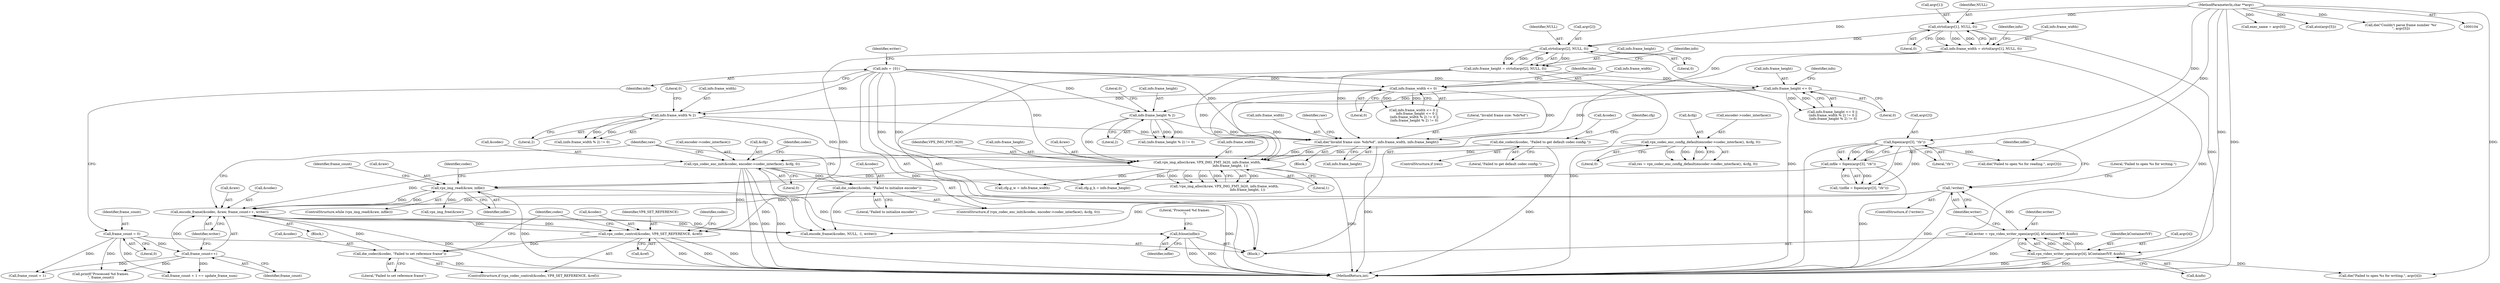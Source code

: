 digraph "0_Android_5a9753fca56f0eeb9f61e342b2fccffc364f9426_23@API" {
"1000430" [label="(Call,fclose(infile))"];
"1000377" [label="(Call,vpx_img_read(&raw, infile))"];
"1000411" [label="(Call,encode_frame(&codec, &raw, frame_count++, writer))"];
"1000401" [label="(Call,vpx_codec_control(&codec, VP8_SET_REFERENCE, &ref))"];
"1000372" [label="(Call,die_codec(&codec, \"Failed to initialize encoder\"))"];
"1000365" [label="(Call,vpx_codec_enc_init(&codec, encoder->codec_interface(), &cfg, 0))"];
"1000288" [label="(Call,die_codec(&codec, \"Failed to get default codec config.\"))"];
"1000281" [label="(Call,vpx_codec_enc_config_default(encoder->codec_interface(), &cfg, 0))"];
"1000407" [label="(Call,die_codec(&codec, \"Failed to set reference frame\"))"];
"1000416" [label="(Call,frame_count++)"];
"1000119" [label="(Call,frame_count = 0)"];
"1000343" [label="(Call,!writer)"];
"1000333" [label="(Call,writer = vpx_video_writer_open(argv[4], kContainerIVF, &info))"];
"1000335" [label="(Call,vpx_video_writer_open(argv[4], kContainerIVF, &info))"];
"1000106" [label="(MethodParameterIn,char **argv)"];
"1000261" [label="(Call,vpx_img_alloc(&raw, VPX_IMG_FMT_I420, info.frame_width,\n                                             info.frame_height, 1))"];
"1000125" [label="(Call,info = {0})"];
"1000224" [label="(Call,info.frame_width <= 0)"];
"1000188" [label="(Call,info.frame_width = strtol(argv[1], NULL, 0))"];
"1000192" [label="(Call,strtol(argv[1], NULL, 0))"];
"1000251" [label="(Call,die(\"Invalid frame size: %dx%d\", info.frame_width, info.frame_height))"];
"1000237" [label="(Call,info.frame_width % 2)"];
"1000230" [label="(Call,info.frame_height <= 0)"];
"1000198" [label="(Call,info.frame_height = strtol(argv[2], NULL, 0))"];
"1000202" [label="(Call,strtol(argv[2], NULL, 0))"];
"1000244" [label="(Call,info.frame_height % 2)"];
"1000352" [label="(Call,infile = fopen(argv[3], \"rb\"))"];
"1000354" [label="(Call,fopen(argv[3], \"rb\"))"];
"1000288" [label="(Call,die_codec(&codec, \"Failed to get default codec config.\"))"];
"1000408" [label="(Call,&codec)"];
"1000231" [label="(Call,info.frame_height)"];
"1000422" [label="(Identifier,codec)"];
"1000200" [label="(Identifier,info)"];
"1000242" [label="(Literal,0)"];
"1000232" [label="(Identifier,info)"];
"1000342" [label="(ControlStructure,if (!writer))"];
"1000339" [label="(Identifier,kContainerIVF)"];
"1000450" [label="(MethodReturn,int)"];
"1000241" [label="(Literal,2)"];
"1000262" [label="(Call,&raw)"];
"1000383" [label="(Call,frame_count + 1 == update_frame_num)"];
"1000402" [label="(Call,&codec)"];
"1000243" [label="(Call,(info.frame_height % 2) != 0)"];
"1000265" [label="(Call,info.frame_width)"];
"1000224" [label="(Call,info.frame_width <= 0)"];
"1000253" [label="(Call,info.frame_width)"];
"1000147" [label="(Call,exec_name = argv[0])"];
"1000336" [label="(Call,argv[4])"];
"1000282" [label="(Call,encoder->codec_interface())"];
"1000379" [label="(Identifier,raw)"];
"1000285" [label="(Literal,0)"];
"1000376" [label="(ControlStructure,while (vpx_img_read(&raw, infile)))"];
"1000292" [label="(Call,cfg.g_w = info.frame_width)"];
"1000352" [label="(Call,infile = fopen(argv[3], \"rb\"))"];
"1000384" [label="(Call,frame_count + 1)"];
"1000385" [label="(Identifier,frame_count)"];
"1000299" [label="(Call,cfg.g_h = info.frame_height)"];
"1000365" [label="(Call,vpx_codec_enc_init(&codec, encoder->codec_interface(), &cfg, 0))"];
"1000279" [label="(Call,res = vpx_codec_enc_config_default(encoder->codec_interface(), &cfg, 0))"];
"1000405" [label="(Call,&ref)"];
"1000368" [label="(Call,encoder->codec_interface())"];
"1000283" [label="(Call,&cfg)"];
"1000245" [label="(Call,info.frame_height)"];
"1000377" [label="(Call,vpx_img_read(&raw, infile))"];
"1000414" [label="(Call,&raw)"];
"1000119" [label="(Call,frame_count = 0)"];
"1000404" [label="(Identifier,VP8_SET_REFERENCE)"];
"1000249" [label="(Literal,0)"];
"1000129" [label="(Identifier,writer)"];
"1000291" [label="(Literal,\"Failed to get default codec config.\")"];
"1000407" [label="(Call,die_codec(&codec, \"Failed to set reference frame\"))"];
"1000375" [label="(Literal,\"Failed to initialize encoder\")"];
"1000435" [label="(Call,vpx_img_free(&raw))"];
"1000369" [label="(Call,&cfg)"];
"1000192" [label="(Call,strtol(argv[1], NULL, 0))"];
"1000244" [label="(Call,info.frame_height % 2)"];
"1000373" [label="(Call,&codec)"];
"1000432" [label="(Call,printf(\"Processed %d frames.\n\", frame_count))"];
"1000106" [label="(MethodParameterIn,char **argv)"];
"1000346" [label="(Literal,\"Failed to open %s for writing.\")"];
"1000261" [label="(Call,vpx_img_alloc(&raw, VPX_IMG_FMT_I420, info.frame_width,\n                                             info.frame_height, 1))"];
"1000202" [label="(Call,strtol(argv[2], NULL, 0))"];
"1000409" [label="(Identifier,codec)"];
"1000400" [label="(ControlStructure,if (vpx_codec_control(&codec, VP8_SET_REFERENCE, &ref)))"];
"1000418" [label="(Identifier,writer)"];
"1000345" [label="(Call,die(\"Failed to open %s for writing.\", argv[4]))"];
"1000335" [label="(Call,vpx_video_writer_open(argv[4], kContainerIVF, &info))"];
"1000225" [label="(Call,info.frame_width)"];
"1000206" [label="(Identifier,NULL)"];
"1000358" [label="(Literal,\"rb\")"];
"1000372" [label="(Call,die_codec(&codec, \"Failed to initialize encoder\"))"];
"1000223" [label="(Call,info.frame_width <= 0 ||\n      info.frame_height <= 0 ||\n (info.frame_width % 2) != 0 ||\n (info.frame_height % 2) != 0)"];
"1000211" [label="(Identifier,info)"];
"1000380" [label="(Identifier,infile)"];
"1000263" [label="(Identifier,raw)"];
"1000264" [label="(Identifier,VPX_IMG_FMT_I420)"];
"1000281" [label="(Call,vpx_codec_enc_config_default(encoder->codec_interface(), &cfg, 0))"];
"1000126" [label="(Identifier,info)"];
"1000420" [label="(Call,encode_frame(&codec, NULL, -1, writer))"];
"1000286" [label="(ControlStructure,if (res))"];
"1000411" [label="(Call,encode_frame(&codec, &raw, frame_count++, writer))"];
"1000417" [label="(Identifier,frame_count)"];
"1000340" [label="(Call,&info)"];
"1000354" [label="(Call,fopen(argv[3], \"rb\"))"];
"1000198" [label="(Call,info.frame_height = strtol(argv[2], NULL, 0))"];
"1000120" [label="(Identifier,frame_count)"];
"1000169" [label="(Call,atoi(argv[5]))"];
"1000239" [label="(Identifier,info)"];
"1000401" [label="(Call,vpx_codec_control(&codec, VP8_SET_REFERENCE, &ref))"];
"1000378" [label="(Call,&raw)"];
"1000236" [label="(Call,(info.frame_width % 2) != 0)"];
"1000207" [label="(Literal,0)"];
"1000260" [label="(Call,!vpx_img_alloc(&raw, VPX_IMG_FMT_I420, info.frame_width,\n                                             info.frame_height, 1))"];
"1000197" [label="(Literal,0)"];
"1000125" [label="(Call,info = {0})"];
"1000250" [label="(Block,)"];
"1000199" [label="(Call,info.frame_height)"];
"1000364" [label="(ControlStructure,if (vpx_codec_enc_init(&codec, encoder->codec_interface(), &cfg, 0)))"];
"1000351" [label="(Call,!(infile = fopen(argv[3], \"rb\")))"];
"1000431" [label="(Identifier,infile)"];
"1000252" [label="(Literal,\"Invalid frame size: %dx%d\")"];
"1000374" [label="(Identifier,codec)"];
"1000230" [label="(Call,info.frame_height <= 0)"];
"1000410" [label="(Literal,\"Failed to set reference frame\")"];
"1000371" [label="(Literal,0)"];
"1000381" [label="(Block,)"];
"1000228" [label="(Literal,0)"];
"1000234" [label="(Literal,0)"];
"1000359" [label="(Call,die(\"Failed to open %s for reading.\", argv[3]))"];
"1000271" [label="(Literal,1)"];
"1000176" [label="(Call,die(\"Couldn't parse frame number '%s'\n\", argv[5]))"];
"1000344" [label="(Identifier,writer)"];
"1000229" [label="(Call,info.frame_height <= 0 ||\n (info.frame_width % 2) != 0 ||\n (info.frame_height % 2) != 0)"];
"1000256" [label="(Call,info.frame_height)"];
"1000412" [label="(Call,&codec)"];
"1000189" [label="(Call,info.frame_width)"];
"1000433" [label="(Literal,\"Processed %d frames.\n\")"];
"1000121" [label="(Literal,0)"];
"1000196" [label="(Identifier,NULL)"];
"1000237" [label="(Call,info.frame_width % 2)"];
"1000289" [label="(Call,&codec)"];
"1000353" [label="(Identifier,infile)"];
"1000355" [label="(Call,argv[3])"];
"1000188" [label="(Call,info.frame_width = strtol(argv[1], NULL, 0))"];
"1000333" [label="(Call,writer = vpx_video_writer_open(argv[4], kContainerIVF, &info))"];
"1000238" [label="(Call,info.frame_width)"];
"1000416" [label="(Call,frame_count++)"];
"1000193" [label="(Call,argv[1])"];
"1000343" [label="(Call,!writer)"];
"1000248" [label="(Literal,2)"];
"1000294" [label="(Identifier,cfg)"];
"1000334" [label="(Identifier,writer)"];
"1000268" [label="(Call,info.frame_height)"];
"1000203" [label="(Call,argv[2])"];
"1000251" [label="(Call,die(\"Invalid frame size: %dx%d\", info.frame_width, info.frame_height))"];
"1000413" [label="(Identifier,codec)"];
"1000366" [label="(Call,&codec)"];
"1000107" [label="(Block,)"];
"1000430" [label="(Call,fclose(infile))"];
"1000430" -> "1000107"  [label="AST: "];
"1000430" -> "1000431"  [label="CFG: "];
"1000431" -> "1000430"  [label="AST: "];
"1000433" -> "1000430"  [label="CFG: "];
"1000430" -> "1000450"  [label="DDG: "];
"1000430" -> "1000450"  [label="DDG: "];
"1000377" -> "1000430"  [label="DDG: "];
"1000377" -> "1000376"  [label="AST: "];
"1000377" -> "1000380"  [label="CFG: "];
"1000378" -> "1000377"  [label="AST: "];
"1000380" -> "1000377"  [label="AST: "];
"1000385" -> "1000377"  [label="CFG: "];
"1000422" -> "1000377"  [label="CFG: "];
"1000377" -> "1000450"  [label="DDG: "];
"1000411" -> "1000377"  [label="DDG: "];
"1000261" -> "1000377"  [label="DDG: "];
"1000352" -> "1000377"  [label="DDG: "];
"1000377" -> "1000411"  [label="DDG: "];
"1000377" -> "1000435"  [label="DDG: "];
"1000411" -> "1000381"  [label="AST: "];
"1000411" -> "1000418"  [label="CFG: "];
"1000412" -> "1000411"  [label="AST: "];
"1000414" -> "1000411"  [label="AST: "];
"1000416" -> "1000411"  [label="AST: "];
"1000418" -> "1000411"  [label="AST: "];
"1000379" -> "1000411"  [label="CFG: "];
"1000411" -> "1000450"  [label="DDG: "];
"1000411" -> "1000401"  [label="DDG: "];
"1000401" -> "1000411"  [label="DDG: "];
"1000407" -> "1000411"  [label="DDG: "];
"1000372" -> "1000411"  [label="DDG: "];
"1000365" -> "1000411"  [label="DDG: "];
"1000416" -> "1000411"  [label="DDG: "];
"1000343" -> "1000411"  [label="DDG: "];
"1000411" -> "1000420"  [label="DDG: "];
"1000411" -> "1000420"  [label="DDG: "];
"1000401" -> "1000400"  [label="AST: "];
"1000401" -> "1000405"  [label="CFG: "];
"1000402" -> "1000401"  [label="AST: "];
"1000404" -> "1000401"  [label="AST: "];
"1000405" -> "1000401"  [label="AST: "];
"1000409" -> "1000401"  [label="CFG: "];
"1000413" -> "1000401"  [label="CFG: "];
"1000401" -> "1000450"  [label="DDG: "];
"1000401" -> "1000450"  [label="DDG: "];
"1000401" -> "1000450"  [label="DDG: "];
"1000372" -> "1000401"  [label="DDG: "];
"1000365" -> "1000401"  [label="DDG: "];
"1000401" -> "1000407"  [label="DDG: "];
"1000372" -> "1000364"  [label="AST: "];
"1000372" -> "1000375"  [label="CFG: "];
"1000373" -> "1000372"  [label="AST: "];
"1000375" -> "1000372"  [label="AST: "];
"1000379" -> "1000372"  [label="CFG: "];
"1000372" -> "1000450"  [label="DDG: "];
"1000365" -> "1000372"  [label="DDG: "];
"1000372" -> "1000420"  [label="DDG: "];
"1000365" -> "1000364"  [label="AST: "];
"1000365" -> "1000371"  [label="CFG: "];
"1000366" -> "1000365"  [label="AST: "];
"1000368" -> "1000365"  [label="AST: "];
"1000369" -> "1000365"  [label="AST: "];
"1000371" -> "1000365"  [label="AST: "];
"1000374" -> "1000365"  [label="CFG: "];
"1000379" -> "1000365"  [label="CFG: "];
"1000365" -> "1000450"  [label="DDG: "];
"1000365" -> "1000450"  [label="DDG: "];
"1000365" -> "1000450"  [label="DDG: "];
"1000288" -> "1000365"  [label="DDG: "];
"1000281" -> "1000365"  [label="DDG: "];
"1000365" -> "1000420"  [label="DDG: "];
"1000288" -> "1000286"  [label="AST: "];
"1000288" -> "1000291"  [label="CFG: "];
"1000289" -> "1000288"  [label="AST: "];
"1000291" -> "1000288"  [label="AST: "];
"1000294" -> "1000288"  [label="CFG: "];
"1000288" -> "1000450"  [label="DDG: "];
"1000281" -> "1000279"  [label="AST: "];
"1000281" -> "1000285"  [label="CFG: "];
"1000282" -> "1000281"  [label="AST: "];
"1000283" -> "1000281"  [label="AST: "];
"1000285" -> "1000281"  [label="AST: "];
"1000279" -> "1000281"  [label="CFG: "];
"1000281" -> "1000279"  [label="DDG: "];
"1000281" -> "1000279"  [label="DDG: "];
"1000281" -> "1000279"  [label="DDG: "];
"1000407" -> "1000400"  [label="AST: "];
"1000407" -> "1000410"  [label="CFG: "];
"1000408" -> "1000407"  [label="AST: "];
"1000410" -> "1000407"  [label="AST: "];
"1000413" -> "1000407"  [label="CFG: "];
"1000407" -> "1000450"  [label="DDG: "];
"1000416" -> "1000417"  [label="CFG: "];
"1000417" -> "1000416"  [label="AST: "];
"1000418" -> "1000416"  [label="CFG: "];
"1000416" -> "1000383"  [label="DDG: "];
"1000416" -> "1000384"  [label="DDG: "];
"1000119" -> "1000416"  [label="DDG: "];
"1000416" -> "1000432"  [label="DDG: "];
"1000119" -> "1000107"  [label="AST: "];
"1000119" -> "1000121"  [label="CFG: "];
"1000120" -> "1000119"  [label="AST: "];
"1000121" -> "1000119"  [label="AST: "];
"1000126" -> "1000119"  [label="CFG: "];
"1000119" -> "1000383"  [label="DDG: "];
"1000119" -> "1000384"  [label="DDG: "];
"1000119" -> "1000432"  [label="DDG: "];
"1000343" -> "1000342"  [label="AST: "];
"1000343" -> "1000344"  [label="CFG: "];
"1000344" -> "1000343"  [label="AST: "];
"1000346" -> "1000343"  [label="CFG: "];
"1000353" -> "1000343"  [label="CFG: "];
"1000343" -> "1000450"  [label="DDG: "];
"1000333" -> "1000343"  [label="DDG: "];
"1000343" -> "1000420"  [label="DDG: "];
"1000333" -> "1000107"  [label="AST: "];
"1000333" -> "1000335"  [label="CFG: "];
"1000334" -> "1000333"  [label="AST: "];
"1000335" -> "1000333"  [label="AST: "];
"1000344" -> "1000333"  [label="CFG: "];
"1000333" -> "1000450"  [label="DDG: "];
"1000335" -> "1000333"  [label="DDG: "];
"1000335" -> "1000333"  [label="DDG: "];
"1000335" -> "1000333"  [label="DDG: "];
"1000335" -> "1000340"  [label="CFG: "];
"1000336" -> "1000335"  [label="AST: "];
"1000339" -> "1000335"  [label="AST: "];
"1000340" -> "1000335"  [label="AST: "];
"1000335" -> "1000450"  [label="DDG: "];
"1000335" -> "1000450"  [label="DDG: "];
"1000335" -> "1000450"  [label="DDG: "];
"1000106" -> "1000335"  [label="DDG: "];
"1000335" -> "1000345"  [label="DDG: "];
"1000106" -> "1000104"  [label="AST: "];
"1000106" -> "1000450"  [label="DDG: "];
"1000106" -> "1000147"  [label="DDG: "];
"1000106" -> "1000169"  [label="DDG: "];
"1000106" -> "1000176"  [label="DDG: "];
"1000106" -> "1000192"  [label="DDG: "];
"1000106" -> "1000202"  [label="DDG: "];
"1000106" -> "1000345"  [label="DDG: "];
"1000106" -> "1000354"  [label="DDG: "];
"1000106" -> "1000359"  [label="DDG: "];
"1000261" -> "1000260"  [label="AST: "];
"1000261" -> "1000271"  [label="CFG: "];
"1000262" -> "1000261"  [label="AST: "];
"1000264" -> "1000261"  [label="AST: "];
"1000265" -> "1000261"  [label="AST: "];
"1000268" -> "1000261"  [label="AST: "];
"1000271" -> "1000261"  [label="AST: "];
"1000260" -> "1000261"  [label="CFG: "];
"1000261" -> "1000450"  [label="DDG: "];
"1000261" -> "1000260"  [label="DDG: "];
"1000261" -> "1000260"  [label="DDG: "];
"1000261" -> "1000260"  [label="DDG: "];
"1000261" -> "1000260"  [label="DDG: "];
"1000261" -> "1000260"  [label="DDG: "];
"1000125" -> "1000261"  [label="DDG: "];
"1000224" -> "1000261"  [label="DDG: "];
"1000251" -> "1000261"  [label="DDG: "];
"1000251" -> "1000261"  [label="DDG: "];
"1000237" -> "1000261"  [label="DDG: "];
"1000230" -> "1000261"  [label="DDG: "];
"1000198" -> "1000261"  [label="DDG: "];
"1000244" -> "1000261"  [label="DDG: "];
"1000261" -> "1000292"  [label="DDG: "];
"1000261" -> "1000299"  [label="DDG: "];
"1000125" -> "1000107"  [label="AST: "];
"1000125" -> "1000126"  [label="CFG: "];
"1000126" -> "1000125"  [label="AST: "];
"1000129" -> "1000125"  [label="CFG: "];
"1000125" -> "1000450"  [label="DDG: "];
"1000125" -> "1000224"  [label="DDG: "];
"1000125" -> "1000230"  [label="DDG: "];
"1000125" -> "1000237"  [label="DDG: "];
"1000125" -> "1000244"  [label="DDG: "];
"1000125" -> "1000251"  [label="DDG: "];
"1000125" -> "1000292"  [label="DDG: "];
"1000125" -> "1000299"  [label="DDG: "];
"1000224" -> "1000223"  [label="AST: "];
"1000224" -> "1000228"  [label="CFG: "];
"1000225" -> "1000224"  [label="AST: "];
"1000228" -> "1000224"  [label="AST: "];
"1000232" -> "1000224"  [label="CFG: "];
"1000223" -> "1000224"  [label="CFG: "];
"1000224" -> "1000223"  [label="DDG: "];
"1000224" -> "1000223"  [label="DDG: "];
"1000188" -> "1000224"  [label="DDG: "];
"1000224" -> "1000237"  [label="DDG: "];
"1000224" -> "1000251"  [label="DDG: "];
"1000188" -> "1000107"  [label="AST: "];
"1000188" -> "1000192"  [label="CFG: "];
"1000189" -> "1000188"  [label="AST: "];
"1000192" -> "1000188"  [label="AST: "];
"1000200" -> "1000188"  [label="CFG: "];
"1000188" -> "1000450"  [label="DDG: "];
"1000192" -> "1000188"  [label="DDG: "];
"1000192" -> "1000188"  [label="DDG: "];
"1000192" -> "1000188"  [label="DDG: "];
"1000192" -> "1000197"  [label="CFG: "];
"1000193" -> "1000192"  [label="AST: "];
"1000196" -> "1000192"  [label="AST: "];
"1000197" -> "1000192"  [label="AST: "];
"1000192" -> "1000450"  [label="DDG: "];
"1000192" -> "1000202"  [label="DDG: "];
"1000251" -> "1000250"  [label="AST: "];
"1000251" -> "1000256"  [label="CFG: "];
"1000252" -> "1000251"  [label="AST: "];
"1000253" -> "1000251"  [label="AST: "];
"1000256" -> "1000251"  [label="AST: "];
"1000263" -> "1000251"  [label="CFG: "];
"1000251" -> "1000450"  [label="DDG: "];
"1000237" -> "1000251"  [label="DDG: "];
"1000230" -> "1000251"  [label="DDG: "];
"1000198" -> "1000251"  [label="DDG: "];
"1000244" -> "1000251"  [label="DDG: "];
"1000237" -> "1000236"  [label="AST: "];
"1000237" -> "1000241"  [label="CFG: "];
"1000238" -> "1000237"  [label="AST: "];
"1000241" -> "1000237"  [label="AST: "];
"1000242" -> "1000237"  [label="CFG: "];
"1000237" -> "1000236"  [label="DDG: "];
"1000237" -> "1000236"  [label="DDG: "];
"1000230" -> "1000229"  [label="AST: "];
"1000230" -> "1000234"  [label="CFG: "];
"1000231" -> "1000230"  [label="AST: "];
"1000234" -> "1000230"  [label="AST: "];
"1000239" -> "1000230"  [label="CFG: "];
"1000229" -> "1000230"  [label="CFG: "];
"1000230" -> "1000229"  [label="DDG: "];
"1000230" -> "1000229"  [label="DDG: "];
"1000198" -> "1000230"  [label="DDG: "];
"1000230" -> "1000244"  [label="DDG: "];
"1000198" -> "1000107"  [label="AST: "];
"1000198" -> "1000202"  [label="CFG: "];
"1000199" -> "1000198"  [label="AST: "];
"1000202" -> "1000198"  [label="AST: "];
"1000211" -> "1000198"  [label="CFG: "];
"1000198" -> "1000450"  [label="DDG: "];
"1000202" -> "1000198"  [label="DDG: "];
"1000202" -> "1000198"  [label="DDG: "];
"1000202" -> "1000198"  [label="DDG: "];
"1000202" -> "1000207"  [label="CFG: "];
"1000203" -> "1000202"  [label="AST: "];
"1000206" -> "1000202"  [label="AST: "];
"1000207" -> "1000202"  [label="AST: "];
"1000202" -> "1000450"  [label="DDG: "];
"1000202" -> "1000420"  [label="DDG: "];
"1000244" -> "1000243"  [label="AST: "];
"1000244" -> "1000248"  [label="CFG: "];
"1000245" -> "1000244"  [label="AST: "];
"1000248" -> "1000244"  [label="AST: "];
"1000249" -> "1000244"  [label="CFG: "];
"1000244" -> "1000243"  [label="DDG: "];
"1000244" -> "1000243"  [label="DDG: "];
"1000352" -> "1000351"  [label="AST: "];
"1000352" -> "1000354"  [label="CFG: "];
"1000353" -> "1000352"  [label="AST: "];
"1000354" -> "1000352"  [label="AST: "];
"1000351" -> "1000352"  [label="CFG: "];
"1000352" -> "1000450"  [label="DDG: "];
"1000352" -> "1000351"  [label="DDG: "];
"1000354" -> "1000352"  [label="DDG: "];
"1000354" -> "1000352"  [label="DDG: "];
"1000354" -> "1000358"  [label="CFG: "];
"1000355" -> "1000354"  [label="AST: "];
"1000358" -> "1000354"  [label="AST: "];
"1000354" -> "1000450"  [label="DDG: "];
"1000354" -> "1000351"  [label="DDG: "];
"1000354" -> "1000351"  [label="DDG: "];
"1000354" -> "1000359"  [label="DDG: "];
}
